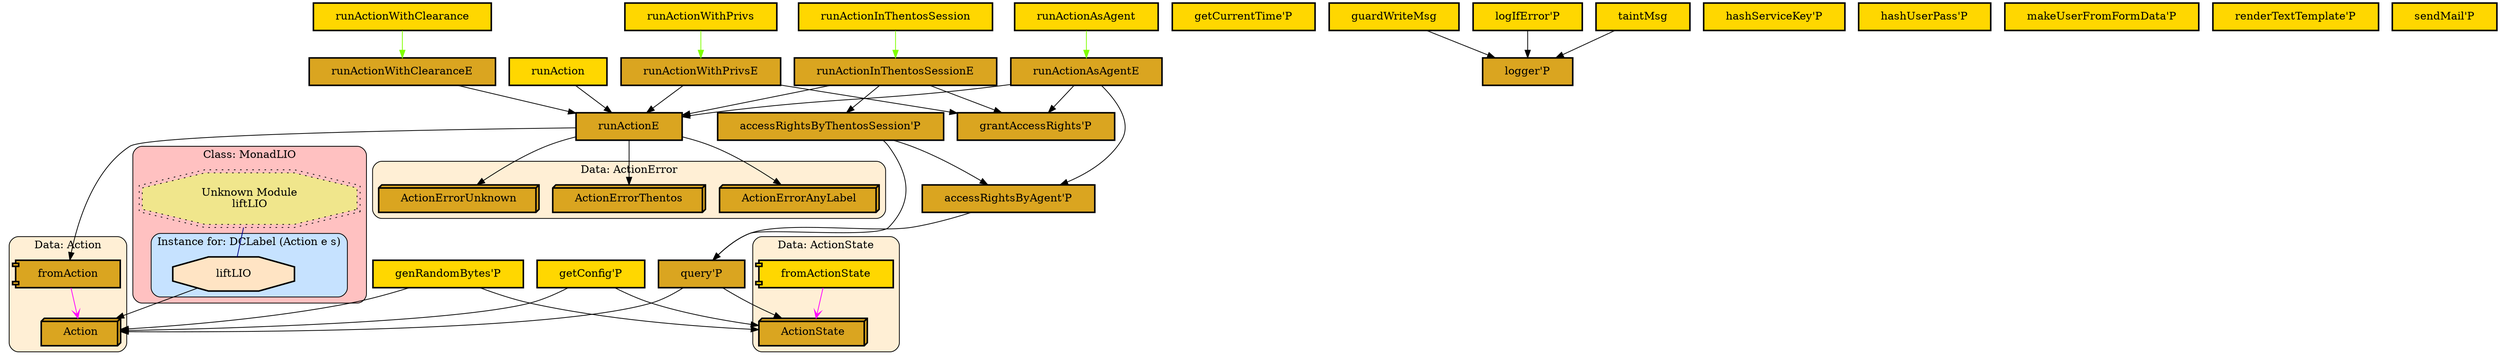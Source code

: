 digraph "Diagram of: Thentos.Action.Core" {
    node [margin="0.4,0.1"
         ,style=filled];
    subgraph cluster_Class_MonadLIO {
        graph [label="Class: MonadLIO"
              ,style="filled,rounded"
              ,fillcolor=rosybrown1];
        subgraph cluster_Class_MonadLIO_Data_DCLabelActiones {
            graph [label="Instance for: DCLabel (Action e s)"
                  ,style="filled,rounded"
                  ,fillcolor=slategray1];
            17 [label=liftLIO
               ,shape=octagon
               ,fillcolor=bisque
               ,style="filled,bold"];
        }
        35 [label="Unknown Module\nliftLIO"
           ,shape=doubleoctagon
           ,fillcolor=khaki
           ,style="filled,dotted"];
    }
    subgraph cluster_Data_Action {
        graph [label="Data: Action"
              ,style="filled,rounded"
              ,fillcolor=papayawhip];
        1 [label=Action
          ,shape=box3d
          ,fillcolor=goldenrod
          ,style="filled,bold"];
        8 [label=fromAction
          ,shape=component
          ,fillcolor=goldenrod
          ,style="filled,bold"];
    }
    subgraph cluster_Data_ActionError {
        graph [label="Data: ActionError"
              ,style="filled,rounded"
              ,fillcolor=papayawhip];
        2 [label=ActionErrorAnyLabel
          ,shape=box3d
          ,fillcolor=goldenrod
          ,style="filled,bold"];
        3 [label=ActionErrorThentos
          ,shape=box3d
          ,fillcolor=goldenrod
          ,style="filled,bold"];
        4 [label=ActionErrorUnknown
          ,shape=box3d
          ,fillcolor=goldenrod
          ,style="filled,bold"];
    }
    subgraph cluster_Data_ActionState {
        graph [label="Data: ActionState"
              ,style="filled,rounded"
              ,fillcolor=papayawhip];
        5 [label=ActionState
          ,shape=box3d
          ,fillcolor=goldenrod
          ,style="filled,bold"];
        9 [label=fromActionState
          ,shape=component
          ,fillcolor=gold
          ,style="filled,bold"];
    }
    6 [label="accessRightsByAgent'P"
      ,shape=box
      ,fillcolor=goldenrod
      ,style="filled,bold"];
    7 [label="accessRightsByThentosSession'P"
      ,shape=box
      ,fillcolor=goldenrod
      ,style="filled,bold"];
    10 [label="genRandomBytes'P"
       ,shape=box
       ,fillcolor=gold
       ,style="filled,bold"];
    11 [label="getConfig'P"
       ,shape=box
       ,fillcolor=gold
       ,style="filled,bold"];
    12 [label="getCurrentTime'P"
       ,shape=box
       ,fillcolor=gold
       ,style="filled,bold"];
    13 [label="grantAccessRights'P"
       ,shape=box
       ,fillcolor=goldenrod
       ,style="filled,bold"];
    14 [label=guardWriteMsg
       ,shape=box
       ,fillcolor=gold
       ,style="filled,bold"];
    15 [label="hashServiceKey'P"
       ,shape=box
       ,fillcolor=gold
       ,style="filled,bold"];
    16 [label="hashUserPass'P"
       ,shape=box
       ,fillcolor=gold
       ,style="filled,bold"];
    18 [label="logIfError'P"
       ,shape=box
       ,fillcolor=gold
       ,style="filled,bold"];
    19 [label="logger'P"
       ,shape=box
       ,fillcolor=goldenrod
       ,style="filled,bold"];
    20 [label="makeUserFromFormData'P"
       ,shape=box
       ,fillcolor=gold
       ,style="filled,bold"];
    21 [label="query'P"
       ,shape=box
       ,fillcolor=goldenrod
       ,style="filled,bold"];
    22 [label="renderTextTemplate'P"
       ,shape=box
       ,fillcolor=gold
       ,style="filled,bold"];
    23 [label=runAction
       ,shape=box
       ,fillcolor=gold
       ,style="filled,bold"];
    24 [label=runActionAsAgent
       ,shape=box
       ,fillcolor=gold
       ,style="filled,bold"];
    25 [label=runActionAsAgentE
       ,shape=box
       ,fillcolor=goldenrod
       ,style="filled,bold"];
    26 [label=runActionE
       ,shape=box
       ,fillcolor=goldenrod
       ,style="filled,bold"];
    27 [label=runActionInThentosSession
       ,shape=box
       ,fillcolor=gold
       ,style="filled,bold"];
    28 [label=runActionInThentosSessionE
       ,shape=box
       ,fillcolor=goldenrod
       ,style="filled,bold"];
    29 [label=runActionWithClearance
       ,shape=box
       ,fillcolor=gold
       ,style="filled,bold"];
    30 [label=runActionWithClearanceE
       ,shape=box
       ,fillcolor=goldenrod
       ,style="filled,bold"];
    31 [label=runActionWithPrivs
       ,shape=box
       ,fillcolor=gold
       ,style="filled,bold"];
    32 [label=runActionWithPrivsE
       ,shape=box
       ,fillcolor=goldenrod
       ,style="filled,bold"];
    33 [label="sendMail'P"
       ,shape=box
       ,fillcolor=gold
       ,style="filled,bold"];
    34 [label=taintMsg
       ,shape=box
       ,fillcolor=gold
       ,style="filled,bold"];
    6 -> 21 [penwidth=1
            ,color=black];
    7 -> 6 [penwidth=1,color=black];
    7 -> 21 [penwidth=1
            ,color=black];
    8 -> 1 [penwidth=1
           ,color=magenta
           ,arrowtail=odot
           ,arrowhead=vee];
    9 -> 5 [penwidth=1
           ,color=magenta
           ,arrowtail=odot
           ,arrowhead=vee];
    10 -> 1 [penwidth=1
            ,color=black];
    10 -> 5 [penwidth=1
            ,color=black];
    11 -> 1 [penwidth=1
            ,color=black];
    11 -> 5 [penwidth=1
            ,color=black];
    14 -> 19 [penwidth=1
             ,color=black];
    17 -> 1 [penwidth=1
            ,color=black];
    18 -> 19 [penwidth=1
             ,color=black];
    21 -> 1 [penwidth=1
            ,color=black];
    21 -> 5 [penwidth=1
            ,color=black];
    23 -> 26 [penwidth=1
             ,color=black];
    24 -> 25 [penwidth=1
             ,color=chartreuse];
    25 -> 6 [penwidth=1
            ,color=black];
    25 -> 13 [penwidth=1
             ,color=black];
    25 -> 26 [penwidth=1
             ,color=black];
    26 -> 2 [penwidth=1
            ,color=black];
    26 -> 3 [penwidth=1
            ,color=black];
    26 -> 4 [penwidth=1
            ,color=black];
    26 -> 8 [penwidth=1
            ,color=black];
    27 -> 28 [penwidth=1
             ,color=chartreuse];
    28 -> 7 [penwidth=1
            ,color=black];
    28 -> 13 [penwidth=1
             ,color=black];
    28 -> 26 [penwidth=1
             ,color=black];
    29 -> 30 [penwidth=1
             ,color=chartreuse];
    30 -> 26 [penwidth=1
             ,color=black];
    31 -> 32 [penwidth=1
             ,color=chartreuse];
    32 -> 13 [penwidth=1
             ,color=black];
    32 -> 26 [penwidth=1
             ,color=black];
    34 -> 19 [penwidth=1
             ,color=black];
    35 -> 17 [penwidth=1
             ,color=navy
             ,dir=none];
}
